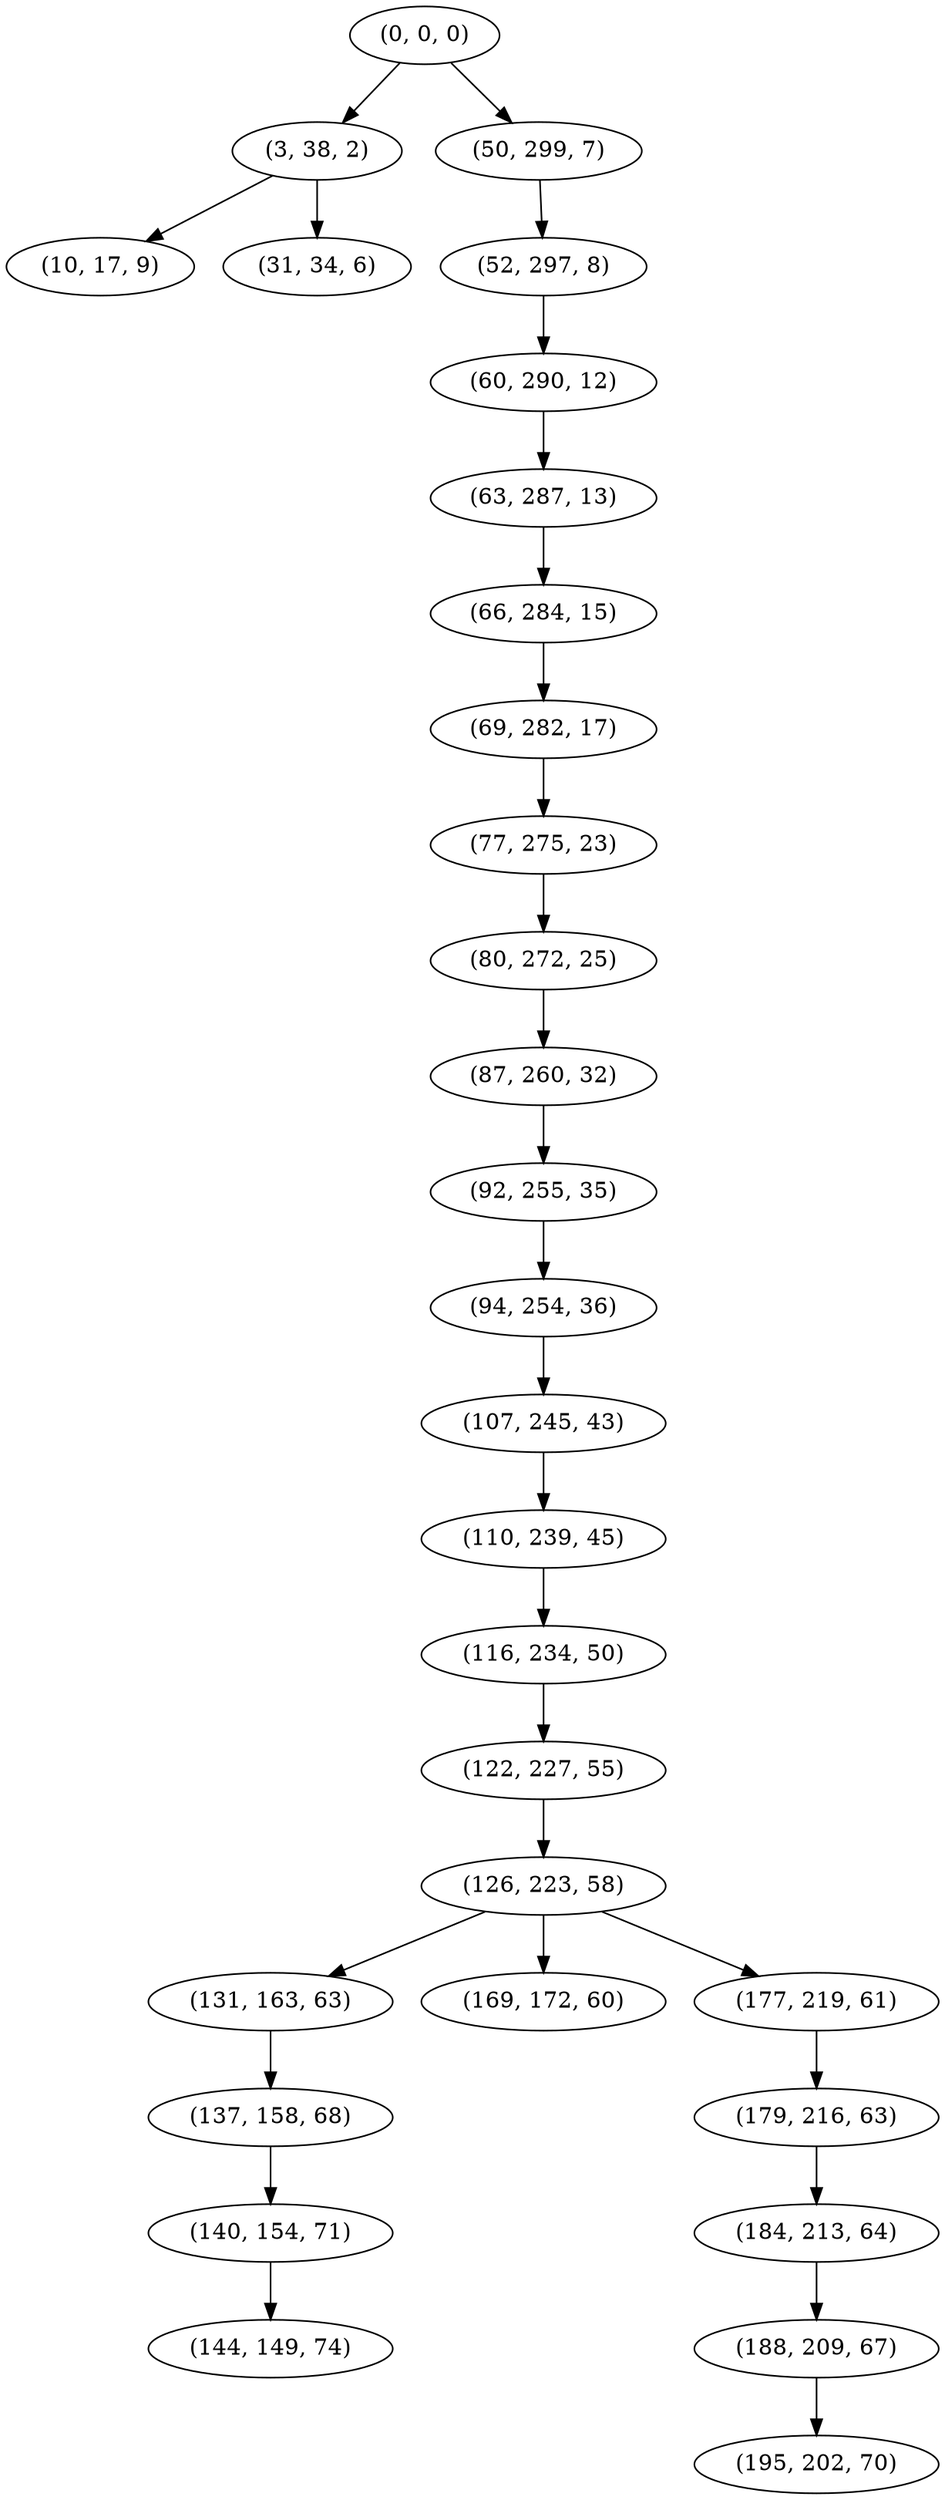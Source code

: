digraph tree {
    "(0, 0, 0)";
    "(3, 38, 2)";
    "(10, 17, 9)";
    "(31, 34, 6)";
    "(50, 299, 7)";
    "(52, 297, 8)";
    "(60, 290, 12)";
    "(63, 287, 13)";
    "(66, 284, 15)";
    "(69, 282, 17)";
    "(77, 275, 23)";
    "(80, 272, 25)";
    "(87, 260, 32)";
    "(92, 255, 35)";
    "(94, 254, 36)";
    "(107, 245, 43)";
    "(110, 239, 45)";
    "(116, 234, 50)";
    "(122, 227, 55)";
    "(126, 223, 58)";
    "(131, 163, 63)";
    "(137, 158, 68)";
    "(140, 154, 71)";
    "(144, 149, 74)";
    "(169, 172, 60)";
    "(177, 219, 61)";
    "(179, 216, 63)";
    "(184, 213, 64)";
    "(188, 209, 67)";
    "(195, 202, 70)";
    "(0, 0, 0)" -> "(3, 38, 2)";
    "(0, 0, 0)" -> "(50, 299, 7)";
    "(3, 38, 2)" -> "(10, 17, 9)";
    "(3, 38, 2)" -> "(31, 34, 6)";
    "(50, 299, 7)" -> "(52, 297, 8)";
    "(52, 297, 8)" -> "(60, 290, 12)";
    "(60, 290, 12)" -> "(63, 287, 13)";
    "(63, 287, 13)" -> "(66, 284, 15)";
    "(66, 284, 15)" -> "(69, 282, 17)";
    "(69, 282, 17)" -> "(77, 275, 23)";
    "(77, 275, 23)" -> "(80, 272, 25)";
    "(80, 272, 25)" -> "(87, 260, 32)";
    "(87, 260, 32)" -> "(92, 255, 35)";
    "(92, 255, 35)" -> "(94, 254, 36)";
    "(94, 254, 36)" -> "(107, 245, 43)";
    "(107, 245, 43)" -> "(110, 239, 45)";
    "(110, 239, 45)" -> "(116, 234, 50)";
    "(116, 234, 50)" -> "(122, 227, 55)";
    "(122, 227, 55)" -> "(126, 223, 58)";
    "(126, 223, 58)" -> "(131, 163, 63)";
    "(126, 223, 58)" -> "(169, 172, 60)";
    "(126, 223, 58)" -> "(177, 219, 61)";
    "(131, 163, 63)" -> "(137, 158, 68)";
    "(137, 158, 68)" -> "(140, 154, 71)";
    "(140, 154, 71)" -> "(144, 149, 74)";
    "(177, 219, 61)" -> "(179, 216, 63)";
    "(179, 216, 63)" -> "(184, 213, 64)";
    "(184, 213, 64)" -> "(188, 209, 67)";
    "(188, 209, 67)" -> "(195, 202, 70)";
}
